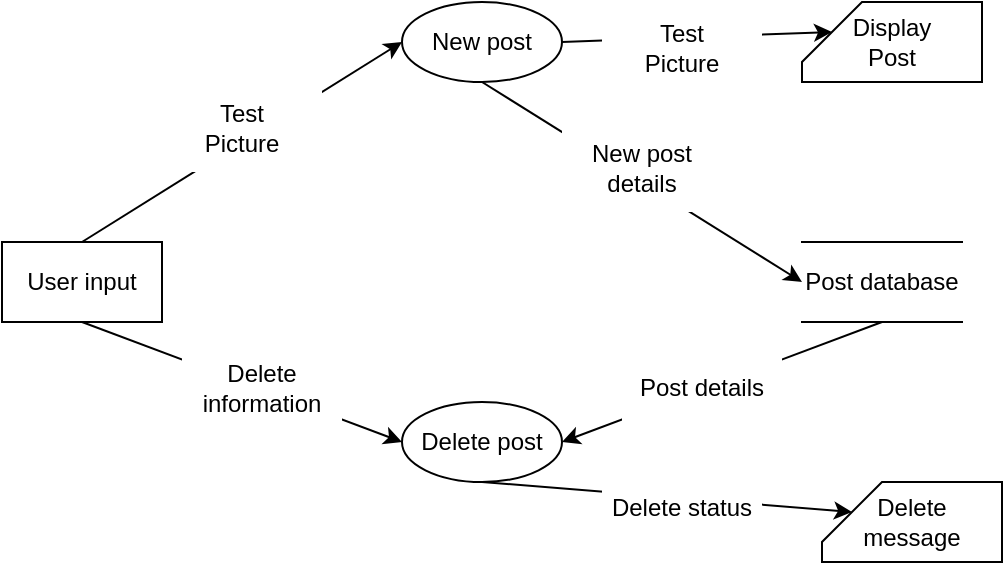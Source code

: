 <mxfile version="16.5.6" type="device"><diagram id="CGBFiAeo5ho0cmz8_-nD" name="Page-1"><mxGraphModel dx="1038" dy="500" grid="1" gridSize="10" guides="1" tooltips="1" connect="1" arrows="1" fold="1" page="1" pageScale="1" pageWidth="827" pageHeight="1169" math="0" shadow="0"><root><mxCell id="0"/><mxCell id="1" parent="0"/><mxCell id="HA42gtX3ZgCgZeHNkTnh-1" value="User input" style="rounded=0;whiteSpace=wrap;html=1;strokeColor=default;fillColor=default;" vertex="1" parent="1"><mxGeometry x="120" y="320" width="80" height="40" as="geometry"/></mxCell><mxCell id="HA42gtX3ZgCgZeHNkTnh-2" value="New post" style="ellipse;whiteSpace=wrap;html=1;strokeColor=default;fillColor=default;" vertex="1" parent="1"><mxGeometry x="320" y="200" width="80" height="40" as="geometry"/></mxCell><mxCell id="HA42gtX3ZgCgZeHNkTnh-3" value="Post database" style="shape=partialRectangle;whiteSpace=wrap;html=1;left=0;right=0;fillColor=none;strokeColor=default;" vertex="1" parent="1"><mxGeometry x="520" y="320" width="80" height="40" as="geometry"/></mxCell><mxCell id="HA42gtX3ZgCgZeHNkTnh-4" value="" style="endArrow=classic;html=1;rounded=0;exitX=0.5;exitY=0;exitDx=0;exitDy=0;entryX=0;entryY=0.5;entryDx=0;entryDy=0;" edge="1" parent="1" source="HA42gtX3ZgCgZeHNkTnh-1" target="HA42gtX3ZgCgZeHNkTnh-2"><mxGeometry width="50" height="50" relative="1" as="geometry"><mxPoint x="170" y="280" as="sourcePoint"/><mxPoint x="220" y="230" as="targetPoint"/></mxGeometry></mxCell><mxCell id="HA42gtX3ZgCgZeHNkTnh-5" value="Test&lt;br&gt;Picture" style="rounded=0;whiteSpace=wrap;html=1;strokeColor=none;fillColor=default;" vertex="1" parent="1"><mxGeometry x="200" y="240" width="80" height="45" as="geometry"/></mxCell><mxCell id="HA42gtX3ZgCgZeHNkTnh-6" value="Display&lt;br&gt;Post" style="shape=card;whiteSpace=wrap;html=1;strokeColor=default;fillColor=default;" vertex="1" parent="1"><mxGeometry x="520" y="200" width="90" height="40" as="geometry"/></mxCell><mxCell id="HA42gtX3ZgCgZeHNkTnh-7" value="" style="endArrow=classic;html=1;rounded=0;exitX=1;exitY=0.5;exitDx=0;exitDy=0;entryX=0;entryY=0;entryDx=15;entryDy=15;entryPerimeter=0;" edge="1" parent="1" source="HA42gtX3ZgCgZeHNkTnh-2" target="HA42gtX3ZgCgZeHNkTnh-6"><mxGeometry width="50" height="50" relative="1" as="geometry"><mxPoint x="170" y="330" as="sourcePoint"/><mxPoint x="330" y="230" as="targetPoint"/></mxGeometry></mxCell><mxCell id="HA42gtX3ZgCgZeHNkTnh-8" value="Test&lt;br&gt;Picture" style="rounded=0;whiteSpace=wrap;html=1;strokeColor=none;fillColor=default;" vertex="1" parent="1"><mxGeometry x="420" y="200" width="80" height="45" as="geometry"/></mxCell><mxCell id="HA42gtX3ZgCgZeHNkTnh-9" value="" style="endArrow=classic;html=1;rounded=0;exitX=0.5;exitY=1;exitDx=0;exitDy=0;entryX=0;entryY=0.5;entryDx=0;entryDy=0;" edge="1" parent="1" source="HA42gtX3ZgCgZeHNkTnh-2" target="HA42gtX3ZgCgZeHNkTnh-3"><mxGeometry width="50" height="50" relative="1" as="geometry"><mxPoint x="365" y="315" as="sourcePoint"/><mxPoint x="500" y="310" as="targetPoint"/></mxGeometry></mxCell><mxCell id="HA42gtX3ZgCgZeHNkTnh-10" value="New post details" style="rounded=0;whiteSpace=wrap;html=1;strokeColor=none;fillColor=default;" vertex="1" parent="1"><mxGeometry x="400" y="260" width="80" height="45" as="geometry"/></mxCell><mxCell id="HA42gtX3ZgCgZeHNkTnh-11" value="Delete post" style="ellipse;whiteSpace=wrap;html=1;strokeColor=default;fillColor=default;" vertex="1" parent="1"><mxGeometry x="320" y="400" width="80" height="40" as="geometry"/></mxCell><mxCell id="HA42gtX3ZgCgZeHNkTnh-12" value="" style="endArrow=classic;html=1;rounded=0;exitX=0.5;exitY=1;exitDx=0;exitDy=0;entryX=0;entryY=0.5;entryDx=0;entryDy=0;" edge="1" parent="1" source="HA42gtX3ZgCgZeHNkTnh-1" target="HA42gtX3ZgCgZeHNkTnh-11"><mxGeometry width="50" height="50" relative="1" as="geometry"><mxPoint x="170" y="330" as="sourcePoint"/><mxPoint x="330" y="230" as="targetPoint"/></mxGeometry></mxCell><mxCell id="HA42gtX3ZgCgZeHNkTnh-13" value="Delete information" style="rounded=0;whiteSpace=wrap;html=1;strokeColor=none;fillColor=default;" vertex="1" parent="1"><mxGeometry x="210" y="370" width="80" height="45" as="geometry"/></mxCell><mxCell id="HA42gtX3ZgCgZeHNkTnh-14" value="" style="endArrow=classic;html=1;rounded=0;exitX=0.5;exitY=1;exitDx=0;exitDy=0;entryX=1;entryY=0.5;entryDx=0;entryDy=0;" edge="1" parent="1" source="HA42gtX3ZgCgZeHNkTnh-3" target="HA42gtX3ZgCgZeHNkTnh-11"><mxGeometry width="50" height="50" relative="1" as="geometry"><mxPoint x="370" y="250" as="sourcePoint"/><mxPoint x="530" y="350" as="targetPoint"/></mxGeometry></mxCell><mxCell id="HA42gtX3ZgCgZeHNkTnh-15" value="Post details" style="rounded=0;whiteSpace=wrap;html=1;strokeColor=none;fillColor=default;" vertex="1" parent="1"><mxGeometry x="430" y="370" width="80" height="45" as="geometry"/></mxCell><mxCell id="HA42gtX3ZgCgZeHNkTnh-16" value="Delete &lt;br&gt;message" style="shape=card;whiteSpace=wrap;html=1;strokeColor=default;fillColor=default;" vertex="1" parent="1"><mxGeometry x="530" y="440" width="90" height="40" as="geometry"/></mxCell><mxCell id="HA42gtX3ZgCgZeHNkTnh-17" value="" style="endArrow=classic;html=1;rounded=0;exitX=0.5;exitY=1;exitDx=0;exitDy=0;entryX=0;entryY=0;entryDx=15;entryDy=15;entryPerimeter=0;" edge="1" parent="1" source="HA42gtX3ZgCgZeHNkTnh-11" target="HA42gtX3ZgCgZeHNkTnh-16"><mxGeometry width="50" height="50" relative="1" as="geometry"><mxPoint x="370" y="250" as="sourcePoint"/><mxPoint x="530" y="350" as="targetPoint"/></mxGeometry></mxCell><mxCell id="HA42gtX3ZgCgZeHNkTnh-18" value="Delete status" style="rounded=0;whiteSpace=wrap;html=1;strokeColor=none;fillColor=default;" vertex="1" parent="1"><mxGeometry x="420" y="430" width="80" height="45" as="geometry"/></mxCell></root></mxGraphModel></diagram></mxfile>
